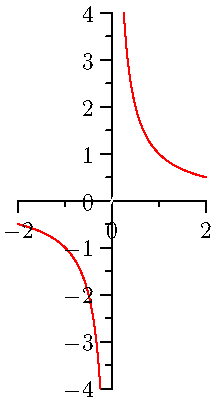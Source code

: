 import graph;
size(0,200);

real l(real x) { return 2x; }
real f1(real x) {return 1/x; }

draw(graph(l,-2,2),white);
draw(graph(f1,-2,0-0.25),red);
draw(graph(f1,0+0.25,2),red);

xaxis(RightTicks);
yaxis(LeftTicks);

//path c=circle((1,2),0.05);
//filldraw(c,white);
//draw(c,red);

//path c=circle((1,1),0.05);
//filldraw(c,white);
//draw(c,white);
